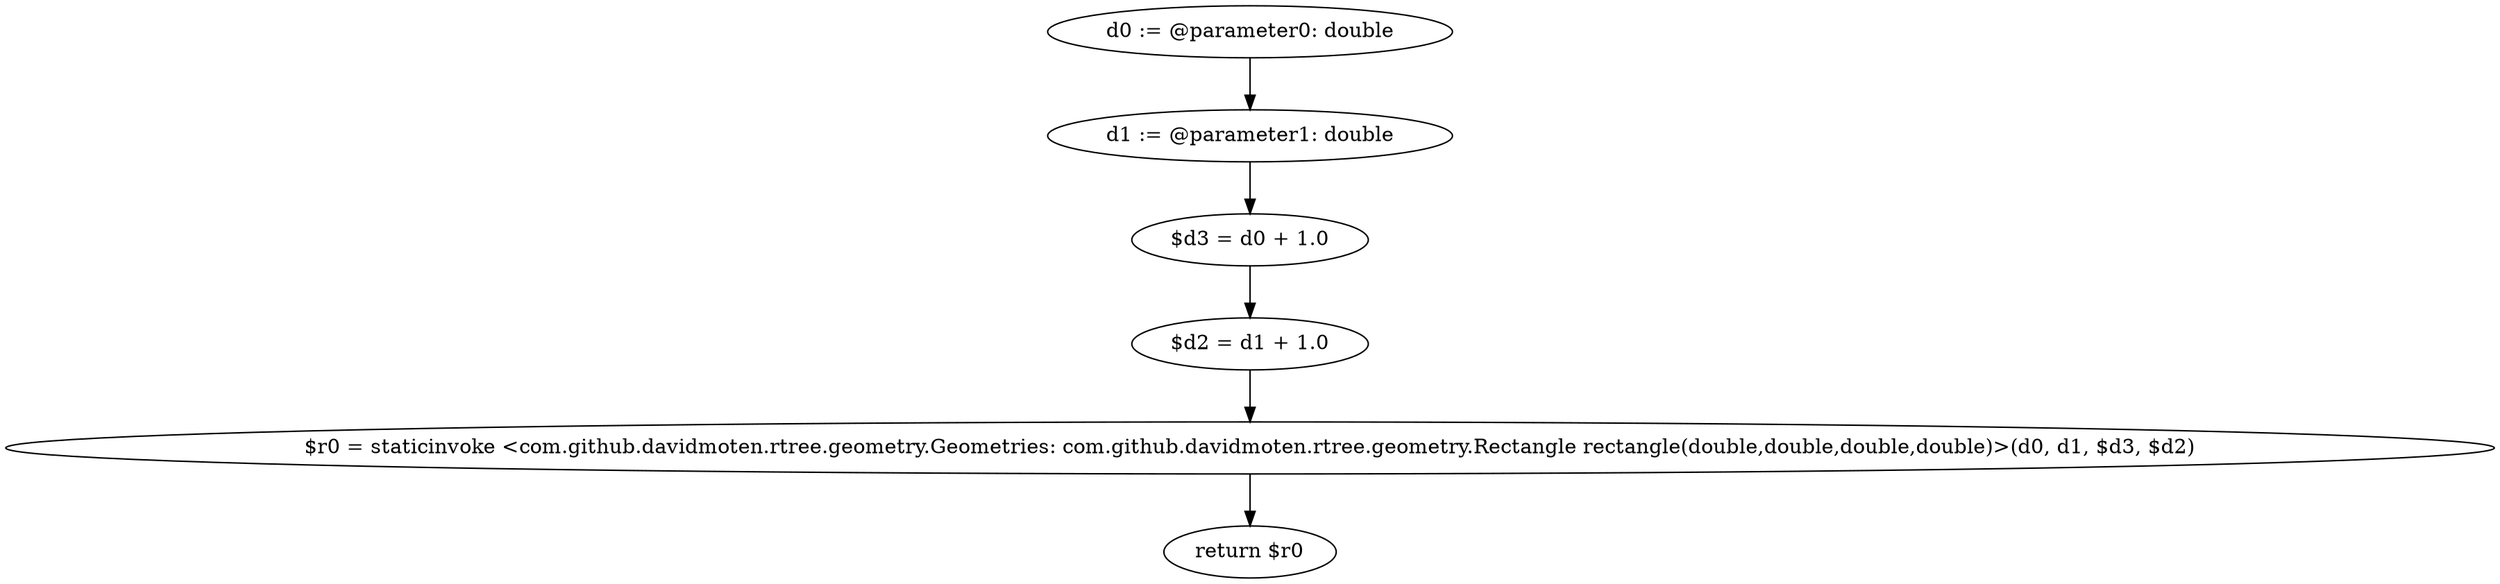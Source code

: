 digraph "unitGraph" {
    "d0 := @parameter0: double"
    "d1 := @parameter1: double"
    "$d3 = d0 + 1.0"
    "$d2 = d1 + 1.0"
    "$r0 = staticinvoke <com.github.davidmoten.rtree.geometry.Geometries: com.github.davidmoten.rtree.geometry.Rectangle rectangle(double,double,double,double)>(d0, d1, $d3, $d2)"
    "return $r0"
    "d0 := @parameter0: double"->"d1 := @parameter1: double";
    "d1 := @parameter1: double"->"$d3 = d0 + 1.0";
    "$d3 = d0 + 1.0"->"$d2 = d1 + 1.0";
    "$d2 = d1 + 1.0"->"$r0 = staticinvoke <com.github.davidmoten.rtree.geometry.Geometries: com.github.davidmoten.rtree.geometry.Rectangle rectangle(double,double,double,double)>(d0, d1, $d3, $d2)";
    "$r0 = staticinvoke <com.github.davidmoten.rtree.geometry.Geometries: com.github.davidmoten.rtree.geometry.Rectangle rectangle(double,double,double,double)>(d0, d1, $d3, $d2)"->"return $r0";
}
